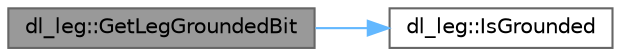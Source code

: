 digraph "dl_leg::GetLegGroundedBit"
{
 // LATEX_PDF_SIZE
  bgcolor="transparent";
  edge [fontname=Helvetica,fontsize=10,labelfontname=Helvetica,labelfontsize=10];
  node [fontname=Helvetica,fontsize=10,shape=box,height=0.2,width=0.4];
  rankdir="LR";
  Node1 [id="Node000001",label="dl_leg::GetLegGroundedBit",height=0.2,width=0.4,color="gray40", fillcolor="grey60", style="filled", fontcolor="black",tooltip="脚が接地しているなら1，遊脚を0としたbitで遊脚・接地脚の状態を返す．   例えば 0 番脚のみが遊脚しているなら 0b111 110 を返す．"];
  Node1 -> Node2 [id="edge1_Node000001_Node000002",color="steelblue1",style="solid",tooltip=" "];
  Node2 [id="Node000002",label="dl_leg::IsGrounded",height=0.2,width=0.4,color="grey40", fillcolor="white", style="filled",URL="$namespacedl__leg.html#af9f9b0788c3b3049e8bbf659df946c20",tooltip="脚番号 leg_index 0 〜 5 に応じて，その脚が接地しているかを調べる．   脚は右前脚を0番として，時計回りに0,1,2,3,4,5となる．左前足が5番．"];
}
